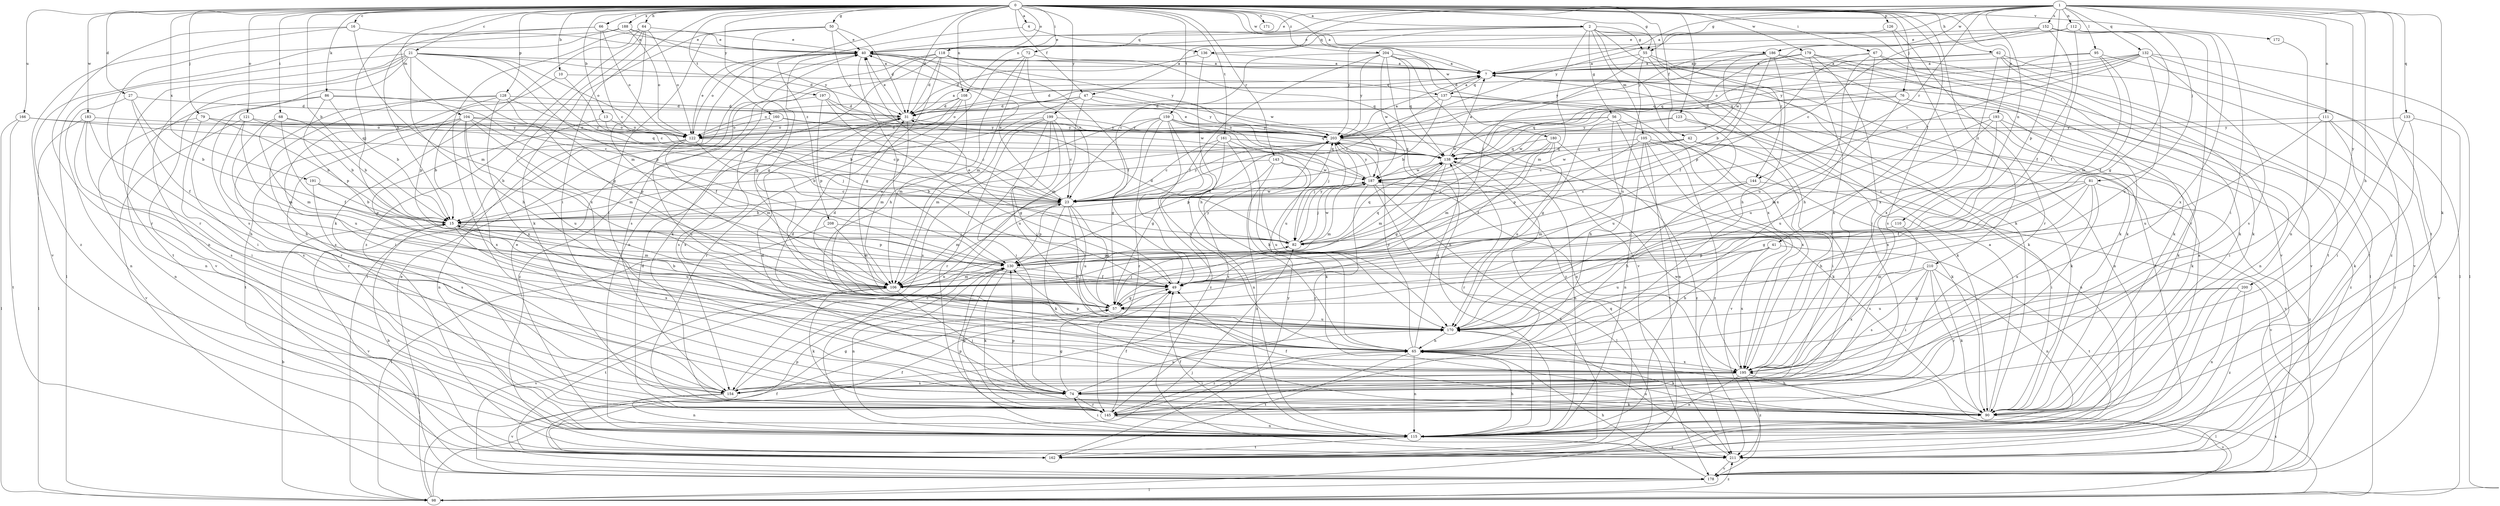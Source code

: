 strict digraph  {
0;
1;
2;
4;
7;
10;
13;
15;
16;
21;
23;
27;
31;
40;
41;
42;
47;
49;
50;
55;
56;
57;
62;
64;
65;
66;
67;
68;
72;
74;
76;
79;
81;
82;
86;
90;
95;
98;
104;
105;
106;
108;
110;
111;
112;
115;
118;
121;
122;
123;
126;
128;
130;
132;
133;
136;
137;
138;
143;
144;
145;
152;
154;
159;
160;
161;
162;
166;
170;
171;
172;
178;
179;
180;
183;
186;
187;
188;
191;
193;
195;
197;
199;
200;
203;
204;
208;
210;
211;
0 -> 2  [label=a];
0 -> 4  [label=a];
0 -> 7  [label=a];
0 -> 10  [label=b];
0 -> 13  [label=b];
0 -> 15  [label=b];
0 -> 16  [label=c];
0 -> 21  [label=c];
0 -> 27  [label=d];
0 -> 31  [label=d];
0 -> 41  [label=f];
0 -> 42  [label=f];
0 -> 47  [label=f];
0 -> 50  [label=g];
0 -> 55  [label=g];
0 -> 62  [label=h];
0 -> 64  [label=h];
0 -> 66  [label=i];
0 -> 67  [label=i];
0 -> 68  [label=i];
0 -> 72  [label=i];
0 -> 74  [label=i];
0 -> 76  [label=j];
0 -> 79  [label=j];
0 -> 86  [label=k];
0 -> 104  [label=m];
0 -> 108  [label=n];
0 -> 118  [label=o];
0 -> 121  [label=o];
0 -> 123  [label=p];
0 -> 126  [label=p];
0 -> 128  [label=p];
0 -> 143  [label=r];
0 -> 159  [label=t];
0 -> 160  [label=t];
0 -> 161  [label=t];
0 -> 166  [label=u];
0 -> 171  [label=v];
0 -> 172  [label=v];
0 -> 179  [label=w];
0 -> 180  [label=w];
0 -> 183  [label=w];
0 -> 186  [label=w];
0 -> 188  [label=x];
0 -> 191  [label=x];
0 -> 193  [label=x];
0 -> 197  [label=y];
0 -> 199  [label=y];
0 -> 204  [label=z];
0 -> 208  [label=z];
0 -> 210  [label=z];
1 -> 7  [label=a];
1 -> 40  [label=e];
1 -> 47  [label=f];
1 -> 55  [label=g];
1 -> 65  [label=h];
1 -> 81  [label=j];
1 -> 90  [label=k];
1 -> 95  [label=l];
1 -> 108  [label=n];
1 -> 110  [label=n];
1 -> 111  [label=n];
1 -> 112  [label=n];
1 -> 130  [label=p];
1 -> 132  [label=q];
1 -> 133  [label=q];
1 -> 144  [label=r];
1 -> 152  [label=s];
1 -> 162  [label=t];
1 -> 186  [label=w];
1 -> 200  [label=y];
1 -> 203  [label=y];
2 -> 40  [label=e];
2 -> 55  [label=g];
2 -> 56  [label=g];
2 -> 90  [label=k];
2 -> 105  [label=m];
2 -> 106  [label=m];
2 -> 136  [label=q];
2 -> 144  [label=r];
2 -> 178  [label=v];
2 -> 195  [label=x];
2 -> 203  [label=y];
4 -> 57  [label=g];
4 -> 136  [label=q];
7 -> 31  [label=d];
7 -> 90  [label=k];
7 -> 137  [label=q];
7 -> 162  [label=t];
10 -> 23  [label=c];
10 -> 130  [label=p];
10 -> 137  [label=q];
13 -> 23  [label=c];
13 -> 57  [label=g];
13 -> 122  [label=o];
15 -> 82  [label=j];
15 -> 106  [label=m];
15 -> 130  [label=p];
15 -> 170  [label=u];
15 -> 178  [label=v];
15 -> 195  [label=x];
16 -> 40  [label=e];
16 -> 106  [label=m];
16 -> 145  [label=r];
16 -> 178  [label=v];
21 -> 7  [label=a];
21 -> 23  [label=c];
21 -> 31  [label=d];
21 -> 57  [label=g];
21 -> 65  [label=h];
21 -> 98  [label=l];
21 -> 115  [label=n];
21 -> 122  [label=o];
21 -> 130  [label=p];
21 -> 154  [label=s];
21 -> 162  [label=t];
21 -> 178  [label=v];
23 -> 15  [label=b];
23 -> 40  [label=e];
23 -> 57  [label=g];
23 -> 65  [label=h];
23 -> 90  [label=k];
23 -> 106  [label=m];
23 -> 130  [label=p];
23 -> 170  [label=u];
23 -> 187  [label=w];
23 -> 203  [label=y];
27 -> 15  [label=b];
27 -> 31  [label=d];
27 -> 49  [label=f];
27 -> 115  [label=n];
31 -> 7  [label=a];
31 -> 40  [label=e];
31 -> 106  [label=m];
31 -> 122  [label=o];
31 -> 203  [label=y];
40 -> 7  [label=a];
40 -> 98  [label=l];
40 -> 122  [label=o];
40 -> 130  [label=p];
40 -> 187  [label=w];
40 -> 203  [label=y];
41 -> 65  [label=h];
41 -> 130  [label=p];
41 -> 162  [label=t];
41 -> 170  [label=u];
41 -> 195  [label=x];
42 -> 23  [label=c];
42 -> 74  [label=i];
42 -> 115  [label=n];
42 -> 138  [label=q];
42 -> 178  [label=v];
42 -> 187  [label=w];
47 -> 15  [label=b];
47 -> 31  [label=d];
47 -> 106  [label=m];
47 -> 122  [label=o];
47 -> 203  [label=y];
47 -> 211  [label=z];
49 -> 40  [label=e];
49 -> 57  [label=g];
49 -> 203  [label=y];
50 -> 31  [label=d];
50 -> 40  [label=e];
50 -> 57  [label=g];
50 -> 74  [label=i];
50 -> 90  [label=k];
50 -> 203  [label=y];
55 -> 7  [label=a];
55 -> 82  [label=j];
55 -> 90  [label=k];
55 -> 145  [label=r];
55 -> 170  [label=u];
55 -> 178  [label=v];
56 -> 57  [label=g];
56 -> 65  [label=h];
56 -> 115  [label=n];
56 -> 122  [label=o];
56 -> 187  [label=w];
56 -> 195  [label=x];
57 -> 15  [label=b];
57 -> 31  [label=d];
57 -> 82  [label=j];
57 -> 170  [label=u];
62 -> 7  [label=a];
62 -> 90  [label=k];
62 -> 138  [label=q];
62 -> 162  [label=t];
62 -> 178  [label=v];
62 -> 195  [label=x];
64 -> 40  [label=e];
64 -> 74  [label=i];
64 -> 90  [label=k];
64 -> 106  [label=m];
64 -> 122  [label=o];
64 -> 195  [label=x];
64 -> 211  [label=z];
65 -> 31  [label=d];
65 -> 90  [label=k];
65 -> 115  [label=n];
65 -> 130  [label=p];
65 -> 138  [label=q];
65 -> 145  [label=r];
65 -> 162  [label=t];
65 -> 195  [label=x];
65 -> 203  [label=y];
66 -> 15  [label=b];
66 -> 23  [label=c];
66 -> 40  [label=e];
66 -> 82  [label=j];
66 -> 122  [label=o];
67 -> 7  [label=a];
67 -> 65  [label=h];
67 -> 90  [label=k];
67 -> 130  [label=p];
67 -> 162  [label=t];
67 -> 170  [label=u];
68 -> 15  [label=b];
68 -> 49  [label=f];
68 -> 106  [label=m];
68 -> 170  [label=u];
68 -> 203  [label=y];
72 -> 7  [label=a];
72 -> 23  [label=c];
72 -> 65  [label=h];
72 -> 106  [label=m];
72 -> 170  [label=u];
74 -> 31  [label=d];
74 -> 57  [label=g];
74 -> 90  [label=k];
74 -> 145  [label=r];
74 -> 170  [label=u];
76 -> 31  [label=d];
76 -> 90  [label=k];
76 -> 115  [label=n];
76 -> 138  [label=q];
76 -> 170  [label=u];
79 -> 15  [label=b];
79 -> 115  [label=n];
79 -> 122  [label=o];
79 -> 138  [label=q];
79 -> 154  [label=s];
81 -> 23  [label=c];
81 -> 49  [label=f];
81 -> 57  [label=g];
81 -> 65  [label=h];
81 -> 74  [label=i];
81 -> 195  [label=x];
81 -> 211  [label=z];
82 -> 31  [label=d];
82 -> 130  [label=p];
82 -> 138  [label=q];
82 -> 187  [label=w];
82 -> 203  [label=y];
86 -> 15  [label=b];
86 -> 23  [label=c];
86 -> 31  [label=d];
86 -> 74  [label=i];
86 -> 115  [label=n];
86 -> 130  [label=p];
90 -> 7  [label=a];
90 -> 49  [label=f];
90 -> 65  [label=h];
90 -> 130  [label=p];
90 -> 178  [label=v];
95 -> 7  [label=a];
95 -> 31  [label=d];
95 -> 49  [label=f];
95 -> 98  [label=l];
95 -> 106  [label=m];
98 -> 15  [label=b];
98 -> 40  [label=e];
98 -> 49  [label=f];
98 -> 82  [label=j];
98 -> 195  [label=x];
98 -> 211  [label=z];
104 -> 15  [label=b];
104 -> 82  [label=j];
104 -> 106  [label=m];
104 -> 130  [label=p];
104 -> 145  [label=r];
104 -> 162  [label=t];
104 -> 170  [label=u];
104 -> 195  [label=x];
104 -> 203  [label=y];
105 -> 90  [label=k];
105 -> 115  [label=n];
105 -> 130  [label=p];
105 -> 138  [label=q];
105 -> 162  [label=t];
105 -> 178  [label=v];
105 -> 211  [label=z];
106 -> 74  [label=i];
106 -> 90  [label=k];
106 -> 162  [label=t];
106 -> 178  [label=v];
108 -> 31  [label=d];
108 -> 106  [label=m];
108 -> 122  [label=o];
108 -> 145  [label=r];
108 -> 154  [label=s];
110 -> 82  [label=j];
110 -> 154  [label=s];
111 -> 74  [label=i];
111 -> 170  [label=u];
111 -> 178  [label=v];
111 -> 203  [label=y];
111 -> 211  [label=z];
112 -> 40  [label=e];
112 -> 49  [label=f];
112 -> 74  [label=i];
112 -> 195  [label=x];
112 -> 203  [label=y];
115 -> 7  [label=a];
115 -> 40  [label=e];
115 -> 49  [label=f];
115 -> 65  [label=h];
115 -> 74  [label=i];
115 -> 130  [label=p];
115 -> 162  [label=t];
115 -> 170  [label=u];
115 -> 211  [label=z];
118 -> 7  [label=a];
118 -> 31  [label=d];
118 -> 49  [label=f];
118 -> 57  [label=g];
118 -> 90  [label=k];
118 -> 115  [label=n];
118 -> 138  [label=q];
118 -> 154  [label=s];
121 -> 15  [label=b];
121 -> 65  [label=h];
121 -> 106  [label=m];
121 -> 122  [label=o];
121 -> 178  [label=v];
122 -> 15  [label=b];
122 -> 40  [label=e];
122 -> 49  [label=f];
122 -> 106  [label=m];
122 -> 115  [label=n];
122 -> 138  [label=q];
122 -> 170  [label=u];
123 -> 90  [label=k];
123 -> 170  [label=u];
123 -> 187  [label=w];
123 -> 203  [label=y];
126 -> 40  [label=e];
126 -> 145  [label=r];
126 -> 195  [label=x];
128 -> 23  [label=c];
128 -> 31  [label=d];
128 -> 49  [label=f];
128 -> 74  [label=i];
128 -> 145  [label=r];
128 -> 154  [label=s];
128 -> 195  [label=x];
130 -> 49  [label=f];
130 -> 90  [label=k];
130 -> 106  [label=m];
130 -> 115  [label=n];
130 -> 138  [label=q];
132 -> 7  [label=a];
132 -> 23  [label=c];
132 -> 98  [label=l];
132 -> 122  [label=o];
132 -> 138  [label=q];
132 -> 154  [label=s];
132 -> 170  [label=u];
132 -> 203  [label=y];
132 -> 211  [label=z];
133 -> 74  [label=i];
133 -> 90  [label=k];
133 -> 115  [label=n];
133 -> 203  [label=y];
136 -> 7  [label=a];
136 -> 31  [label=d];
136 -> 65  [label=h];
137 -> 7  [label=a];
137 -> 15  [label=b];
137 -> 23  [label=c];
137 -> 31  [label=d];
137 -> 90  [label=k];
137 -> 115  [label=n];
138 -> 7  [label=a];
138 -> 57  [label=g];
138 -> 106  [label=m];
138 -> 115  [label=n];
138 -> 145  [label=r];
138 -> 187  [label=w];
143 -> 15  [label=b];
143 -> 154  [label=s];
143 -> 170  [label=u];
143 -> 187  [label=w];
143 -> 211  [label=z];
144 -> 23  [label=c];
144 -> 65  [label=h];
144 -> 106  [label=m];
144 -> 178  [label=v];
145 -> 31  [label=d];
145 -> 49  [label=f];
145 -> 65  [label=h];
145 -> 115  [label=n];
145 -> 130  [label=p];
152 -> 23  [label=c];
152 -> 40  [label=e];
152 -> 49  [label=f];
152 -> 57  [label=g];
152 -> 145  [label=r];
152 -> 187  [label=w];
154 -> 23  [label=c];
154 -> 57  [label=g];
154 -> 115  [label=n];
154 -> 178  [label=v];
159 -> 57  [label=g];
159 -> 65  [label=h];
159 -> 82  [label=j];
159 -> 115  [label=n];
159 -> 145  [label=r];
159 -> 154  [label=s];
159 -> 170  [label=u];
159 -> 203  [label=y];
159 -> 211  [label=z];
160 -> 23  [label=c];
160 -> 122  [label=o];
160 -> 138  [label=q];
160 -> 195  [label=x];
161 -> 23  [label=c];
161 -> 57  [label=g];
161 -> 65  [label=h];
161 -> 90  [label=k];
161 -> 115  [label=n];
161 -> 138  [label=q];
162 -> 15  [label=b];
162 -> 49  [label=f];
162 -> 130  [label=p];
162 -> 138  [label=q];
162 -> 203  [label=y];
166 -> 98  [label=l];
166 -> 138  [label=q];
166 -> 162  [label=t];
166 -> 203  [label=y];
170 -> 65  [label=h];
172 -> 115  [label=n];
178 -> 65  [label=h];
178 -> 98  [label=l];
179 -> 7  [label=a];
179 -> 74  [label=i];
179 -> 90  [label=k];
179 -> 98  [label=l];
179 -> 138  [label=q];
179 -> 195  [label=x];
180 -> 49  [label=f];
180 -> 82  [label=j];
180 -> 106  [label=m];
180 -> 138  [label=q];
180 -> 170  [label=u];
180 -> 211  [label=z];
183 -> 65  [label=h];
183 -> 74  [label=i];
183 -> 98  [label=l];
183 -> 122  [label=o];
183 -> 154  [label=s];
186 -> 7  [label=a];
186 -> 15  [label=b];
186 -> 49  [label=f];
186 -> 65  [label=h];
186 -> 90  [label=k];
186 -> 154  [label=s];
186 -> 203  [label=y];
187 -> 23  [label=c];
187 -> 40  [label=e];
187 -> 82  [label=j];
187 -> 98  [label=l];
187 -> 106  [label=m];
187 -> 145  [label=r];
187 -> 162  [label=t];
187 -> 195  [label=x];
187 -> 203  [label=y];
188 -> 40  [label=e];
188 -> 122  [label=o];
188 -> 145  [label=r];
188 -> 203  [label=y];
188 -> 211  [label=z];
191 -> 15  [label=b];
191 -> 23  [label=c];
191 -> 154  [label=s];
193 -> 90  [label=k];
193 -> 106  [label=m];
193 -> 170  [label=u];
193 -> 195  [label=x];
193 -> 203  [label=y];
193 -> 211  [label=z];
195 -> 74  [label=i];
195 -> 98  [label=l];
195 -> 115  [label=n];
195 -> 154  [label=s];
195 -> 187  [label=w];
195 -> 211  [label=z];
197 -> 31  [label=d];
197 -> 49  [label=f];
197 -> 130  [label=p];
197 -> 187  [label=w];
197 -> 211  [label=z];
199 -> 23  [label=c];
199 -> 57  [label=g];
199 -> 74  [label=i];
199 -> 106  [label=m];
199 -> 122  [label=o];
199 -> 145  [label=r];
199 -> 170  [label=u];
199 -> 203  [label=y];
200 -> 57  [label=g];
200 -> 115  [label=n];
200 -> 170  [label=u];
200 -> 211  [label=z];
203 -> 7  [label=a];
203 -> 15  [label=b];
203 -> 82  [label=j];
203 -> 90  [label=k];
203 -> 130  [label=p];
203 -> 138  [label=q];
204 -> 7  [label=a];
204 -> 23  [label=c];
204 -> 49  [label=f];
204 -> 115  [label=n];
204 -> 138  [label=q];
204 -> 178  [label=v];
204 -> 187  [label=w];
204 -> 195  [label=x];
204 -> 203  [label=y];
208 -> 82  [label=j];
208 -> 98  [label=l];
208 -> 106  [label=m];
210 -> 74  [label=i];
210 -> 90  [label=k];
210 -> 106  [label=m];
210 -> 115  [label=n];
210 -> 145  [label=r];
210 -> 154  [label=s];
210 -> 195  [label=x];
211 -> 170  [label=u];
211 -> 178  [label=v];
}
